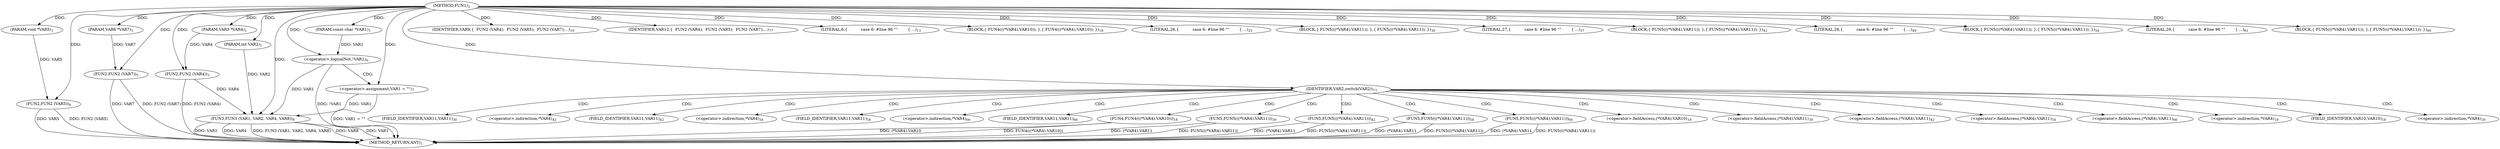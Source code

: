 digraph "FUN1" {  
"8" [label = <(METHOD,FUN1)<SUB>1</SUB>> ]
"85" [label = <(METHOD_RETURN,ANY)<SUB>1</SUB>> ]
"9" [label = <(PARAM,const char *VAR1)<SUB>1</SUB>> ]
"10" [label = <(PARAM,int VAR2)<SUB>1</SUB>> ]
"11" [label = <(PARAM,VAR3 *VAR4)<SUB>1</SUB>> ]
"12" [label = <(PARAM,void *VAR5)<SUB>1</SUB>> ]
"13" [label = <(PARAM,VAR6 *VAR7)<SUB>1</SUB>> ]
"15" [label = <(FUN2,FUN2 (VAR4))<SUB>3</SUB>> ]
"17" [label = <(FUN2,FUN2 (VAR5))<SUB>4</SUB>> ]
"19" [label = <(FUN2,FUN2 (VAR7))<SUB>5</SUB>> ]
"28" [label = <(FUN3,FUN3 (VAR1, VAR2, VAR4, VAR8))<SUB>8</SUB>> ]
"33" [label = <(IDENTIFIER,VAR9,{
  FUN2 (VAR4);
  FUN2 (VAR5);
  FUN2 (VAR7);
...)<SUB>10</SUB>> ]
"84" [label = <(IDENTIFIER,VAR12,{
  FUN2 (VAR4);
  FUN2 (VAR5);
  FUN2 (VAR7);
...)<SUB>77</SUB>> ]
"22" [label = <(&lt;operator&gt;.logicalNot,!VAR1)<SUB>6</SUB>> ]
"35" [label = <(IDENTIFIER,VAR2,switch(VAR2))<SUB>11</SUB>> ]
"25" [label = <(&lt;operator&gt;.assignment,VAR1 = &quot;&quot;)<SUB>7</SUB>> ]
"38" [label = <(LITERAL,6,{
           case 6: 

#line 96 &quot;&quot; 


       { ...)<SUB>13</SUB>> ]
"39" [label = <(BLOCK,{ FUN4(((*VAR4).VAR10)); },{ FUN4(((*VAR4).VAR10)); })<SUB>18</SUB>> ]
"47" [label = <(LITERAL,26,{
           case 6: 

#line 96 &quot;&quot; 


       { ...)<SUB>25</SUB>> ]
"48" [label = <(BLOCK,{ FUN5(((*VAR4).VAR11)); },{ FUN5(((*VAR4).VAR11)); })<SUB>30</SUB>> ]
"56" [label = <(LITERAL,27,{
           case 6: 

#line 96 &quot;&quot; 


       { ...)<SUB>37</SUB>> ]
"57" [label = <(BLOCK,{ FUN5(((*VAR4).VAR11)); },{ FUN5(((*VAR4).VAR11)); })<SUB>42</SUB>> ]
"65" [label = <(LITERAL,28,{
           case 6: 

#line 96 &quot;&quot; 


       { ...)<SUB>49</SUB>> ]
"66" [label = <(BLOCK,{ FUN5(((*VAR4).VAR11)); },{ FUN5(((*VAR4).VAR11)); })<SUB>54</SUB>> ]
"74" [label = <(LITERAL,29,{
           case 6: 

#line 96 &quot;&quot; 


       { ...)<SUB>61</SUB>> ]
"75" [label = <(BLOCK,{ FUN5(((*VAR4).VAR11)); },{ FUN5(((*VAR4).VAR11)); })<SUB>66</SUB>> ]
"40" [label = <(FUN4,FUN4(((*VAR4).VAR10)))<SUB>18</SUB>> ]
"49" [label = <(FUN5,FUN5(((*VAR4).VAR11)))<SUB>30</SUB>> ]
"58" [label = <(FUN5,FUN5(((*VAR4).VAR11)))<SUB>42</SUB>> ]
"67" [label = <(FUN5,FUN5(((*VAR4).VAR11)))<SUB>54</SUB>> ]
"76" [label = <(FUN5,FUN5(((*VAR4).VAR11)))<SUB>66</SUB>> ]
"41" [label = <(&lt;operator&gt;.fieldAccess,(*VAR4).VAR10)<SUB>18</SUB>> ]
"50" [label = <(&lt;operator&gt;.fieldAccess,(*VAR4).VAR11)<SUB>30</SUB>> ]
"59" [label = <(&lt;operator&gt;.fieldAccess,(*VAR4).VAR11)<SUB>42</SUB>> ]
"68" [label = <(&lt;operator&gt;.fieldAccess,(*VAR4).VAR11)<SUB>54</SUB>> ]
"77" [label = <(&lt;operator&gt;.fieldAccess,(*VAR4).VAR11)<SUB>66</SUB>> ]
"42" [label = <(&lt;operator&gt;.indirection,*VAR4)<SUB>18</SUB>> ]
"44" [label = <(FIELD_IDENTIFIER,VAR10,VAR10)<SUB>18</SUB>> ]
"51" [label = <(&lt;operator&gt;.indirection,*VAR4)<SUB>30</SUB>> ]
"53" [label = <(FIELD_IDENTIFIER,VAR11,VAR11)<SUB>30</SUB>> ]
"60" [label = <(&lt;operator&gt;.indirection,*VAR4)<SUB>42</SUB>> ]
"62" [label = <(FIELD_IDENTIFIER,VAR11,VAR11)<SUB>42</SUB>> ]
"69" [label = <(&lt;operator&gt;.indirection,*VAR4)<SUB>54</SUB>> ]
"71" [label = <(FIELD_IDENTIFIER,VAR11,VAR11)<SUB>54</SUB>> ]
"78" [label = <(&lt;operator&gt;.indirection,*VAR4)<SUB>66</SUB>> ]
"80" [label = <(FIELD_IDENTIFIER,VAR11,VAR11)<SUB>66</SUB>> ]
  "15" -> "85"  [ label = "DDG: FUN2 (VAR4)"] 
  "17" -> "85"  [ label = "DDG: VAR5"] 
  "17" -> "85"  [ label = "DDG: FUN2 (VAR5)"] 
  "19" -> "85"  [ label = "DDG: VAR7"] 
  "19" -> "85"  [ label = "DDG: FUN2 (VAR7)"] 
  "22" -> "85"  [ label = "DDG: !VAR1"] 
  "25" -> "85"  [ label = "DDG: VAR1 = &quot;&quot;"] 
  "28" -> "85"  [ label = "DDG: VAR1"] 
  "28" -> "85"  [ label = "DDG: VAR2"] 
  "28" -> "85"  [ label = "DDG: VAR4"] 
  "28" -> "85"  [ label = "DDG: FUN3 (VAR1, VAR2, VAR4, VAR8)"] 
  "76" -> "85"  [ label = "DDG: (*VAR4).VAR11"] 
  "76" -> "85"  [ label = "DDG: FUN5(((*VAR4).VAR11))"] 
  "67" -> "85"  [ label = "DDG: (*VAR4).VAR11"] 
  "67" -> "85"  [ label = "DDG: FUN5(((*VAR4).VAR11))"] 
  "58" -> "85"  [ label = "DDG: (*VAR4).VAR11"] 
  "58" -> "85"  [ label = "DDG: FUN5(((*VAR4).VAR11))"] 
  "49" -> "85"  [ label = "DDG: (*VAR4).VAR11"] 
  "49" -> "85"  [ label = "DDG: FUN5(((*VAR4).VAR11))"] 
  "40" -> "85"  [ label = "DDG: (*VAR4).VAR10"] 
  "40" -> "85"  [ label = "DDG: FUN4(((*VAR4).VAR10))"] 
  "28" -> "85"  [ label = "DDG: VAR8"] 
  "8" -> "9"  [ label = "DDG: "] 
  "8" -> "10"  [ label = "DDG: "] 
  "8" -> "11"  [ label = "DDG: "] 
  "8" -> "12"  [ label = "DDG: "] 
  "8" -> "13"  [ label = "DDG: "] 
  "8" -> "33"  [ label = "DDG: "] 
  "8" -> "84"  [ label = "DDG: "] 
  "11" -> "15"  [ label = "DDG: VAR4"] 
  "8" -> "15"  [ label = "DDG: "] 
  "12" -> "17"  [ label = "DDG: VAR5"] 
  "8" -> "17"  [ label = "DDG: "] 
  "13" -> "19"  [ label = "DDG: VAR7"] 
  "8" -> "19"  [ label = "DDG: "] 
  "22" -> "28"  [ label = "DDG: VAR1"] 
  "25" -> "28"  [ label = "DDG: VAR1"] 
  "8" -> "28"  [ label = "DDG: "] 
  "10" -> "28"  [ label = "DDG: VAR2"] 
  "15" -> "28"  [ label = "DDG: VAR4"] 
  "8" -> "35"  [ label = "DDG: "] 
  "9" -> "22"  [ label = "DDG: VAR1"] 
  "8" -> "22"  [ label = "DDG: "] 
  "8" -> "25"  [ label = "DDG: "] 
  "8" -> "38"  [ label = "DDG: "] 
  "8" -> "39"  [ label = "DDG: "] 
  "8" -> "47"  [ label = "DDG: "] 
  "8" -> "48"  [ label = "DDG: "] 
  "8" -> "56"  [ label = "DDG: "] 
  "8" -> "57"  [ label = "DDG: "] 
  "8" -> "65"  [ label = "DDG: "] 
  "8" -> "66"  [ label = "DDG: "] 
  "8" -> "74"  [ label = "DDG: "] 
  "8" -> "75"  [ label = "DDG: "] 
  "22" -> "25"  [ label = "CDG: "] 
  "35" -> "68"  [ label = "CDG: "] 
  "35" -> "49"  [ label = "CDG: "] 
  "35" -> "60"  [ label = "CDG: "] 
  "35" -> "77"  [ label = "CDG: "] 
  "35" -> "42"  [ label = "CDG: "] 
  "35" -> "51"  [ label = "CDG: "] 
  "35" -> "69"  [ label = "CDG: "] 
  "35" -> "67"  [ label = "CDG: "] 
  "35" -> "40"  [ label = "CDG: "] 
  "35" -> "76"  [ label = "CDG: "] 
  "35" -> "50"  [ label = "CDG: "] 
  "35" -> "59"  [ label = "CDG: "] 
  "35" -> "44"  [ label = "CDG: "] 
  "35" -> "80"  [ label = "CDG: "] 
  "35" -> "58"  [ label = "CDG: "] 
  "35" -> "71"  [ label = "CDG: "] 
  "35" -> "53"  [ label = "CDG: "] 
  "35" -> "41"  [ label = "CDG: "] 
  "35" -> "78"  [ label = "CDG: "] 
  "35" -> "62"  [ label = "CDG: "] 
}
